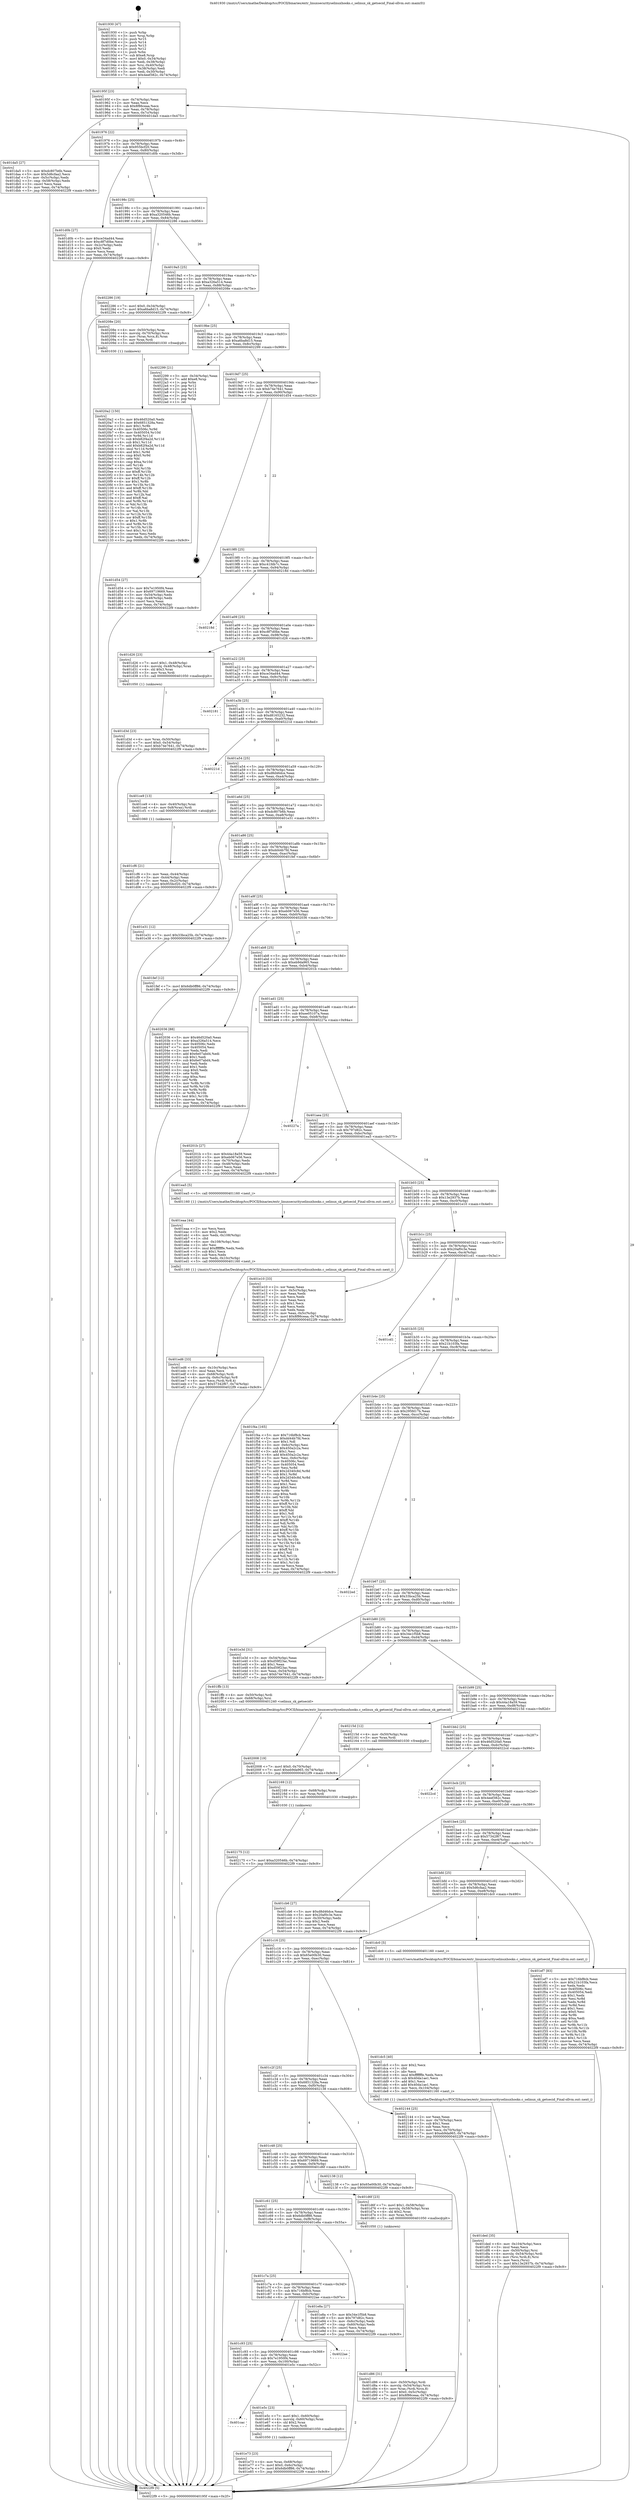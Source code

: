 digraph "0x401930" {
  label = "0x401930 (/mnt/c/Users/mathe/Desktop/tcc/POCII/binaries/extr_linuxsecurityselinuxhooks.c_selinux_sk_getsecid_Final-ollvm.out::main(0))"
  labelloc = "t"
  node[shape=record]

  Entry [label="",width=0.3,height=0.3,shape=circle,fillcolor=black,style=filled]
  "0x40195f" [label="{
     0x40195f [23]\l
     | [instrs]\l
     &nbsp;&nbsp;0x40195f \<+3\>: mov -0x74(%rbp),%eax\l
     &nbsp;&nbsp;0x401962 \<+2\>: mov %eax,%ecx\l
     &nbsp;&nbsp;0x401964 \<+6\>: sub $0x8f86ceaa,%ecx\l
     &nbsp;&nbsp;0x40196a \<+3\>: mov %eax,-0x78(%rbp)\l
     &nbsp;&nbsp;0x40196d \<+3\>: mov %ecx,-0x7c(%rbp)\l
     &nbsp;&nbsp;0x401970 \<+6\>: je 0000000000401da5 \<main+0x475\>\l
  }"]
  "0x401da5" [label="{
     0x401da5 [27]\l
     | [instrs]\l
     &nbsp;&nbsp;0x401da5 \<+5\>: mov $0xdc807b6b,%eax\l
     &nbsp;&nbsp;0x401daa \<+5\>: mov $0x5d6cfaa2,%ecx\l
     &nbsp;&nbsp;0x401daf \<+3\>: mov -0x5c(%rbp),%edx\l
     &nbsp;&nbsp;0x401db2 \<+3\>: cmp -0x58(%rbp),%edx\l
     &nbsp;&nbsp;0x401db5 \<+3\>: cmovl %ecx,%eax\l
     &nbsp;&nbsp;0x401db8 \<+3\>: mov %eax,-0x74(%rbp)\l
     &nbsp;&nbsp;0x401dbb \<+5\>: jmp 00000000004022f9 \<main+0x9c9\>\l
  }"]
  "0x401976" [label="{
     0x401976 [22]\l
     | [instrs]\l
     &nbsp;&nbsp;0x401976 \<+5\>: jmp 000000000040197b \<main+0x4b\>\l
     &nbsp;&nbsp;0x40197b \<+3\>: mov -0x78(%rbp),%eax\l
     &nbsp;&nbsp;0x40197e \<+5\>: sub $0x955bcf20,%eax\l
     &nbsp;&nbsp;0x401983 \<+3\>: mov %eax,-0x80(%rbp)\l
     &nbsp;&nbsp;0x401986 \<+6\>: je 0000000000401d0b \<main+0x3db\>\l
  }"]
  Exit [label="",width=0.3,height=0.3,shape=circle,fillcolor=black,style=filled,peripheries=2]
  "0x401d0b" [label="{
     0x401d0b [27]\l
     | [instrs]\l
     &nbsp;&nbsp;0x401d0b \<+5\>: mov $0xce34ad44,%eax\l
     &nbsp;&nbsp;0x401d10 \<+5\>: mov $0xc8f7d0be,%ecx\l
     &nbsp;&nbsp;0x401d15 \<+3\>: mov -0x2c(%rbp),%edx\l
     &nbsp;&nbsp;0x401d18 \<+3\>: cmp $0x0,%edx\l
     &nbsp;&nbsp;0x401d1b \<+3\>: cmove %ecx,%eax\l
     &nbsp;&nbsp;0x401d1e \<+3\>: mov %eax,-0x74(%rbp)\l
     &nbsp;&nbsp;0x401d21 \<+5\>: jmp 00000000004022f9 \<main+0x9c9\>\l
  }"]
  "0x40198c" [label="{
     0x40198c [25]\l
     | [instrs]\l
     &nbsp;&nbsp;0x40198c \<+5\>: jmp 0000000000401991 \<main+0x61\>\l
     &nbsp;&nbsp;0x401991 \<+3\>: mov -0x78(%rbp),%eax\l
     &nbsp;&nbsp;0x401994 \<+5\>: sub $0xa320546b,%eax\l
     &nbsp;&nbsp;0x401999 \<+6\>: mov %eax,-0x84(%rbp)\l
     &nbsp;&nbsp;0x40199f \<+6\>: je 0000000000402286 \<main+0x956\>\l
  }"]
  "0x402175" [label="{
     0x402175 [12]\l
     | [instrs]\l
     &nbsp;&nbsp;0x402175 \<+7\>: movl $0xa320546b,-0x74(%rbp)\l
     &nbsp;&nbsp;0x40217c \<+5\>: jmp 00000000004022f9 \<main+0x9c9\>\l
  }"]
  "0x402286" [label="{
     0x402286 [19]\l
     | [instrs]\l
     &nbsp;&nbsp;0x402286 \<+7\>: movl $0x0,-0x34(%rbp)\l
     &nbsp;&nbsp;0x40228d \<+7\>: movl $0xa6ba8d15,-0x74(%rbp)\l
     &nbsp;&nbsp;0x402294 \<+5\>: jmp 00000000004022f9 \<main+0x9c9\>\l
  }"]
  "0x4019a5" [label="{
     0x4019a5 [25]\l
     | [instrs]\l
     &nbsp;&nbsp;0x4019a5 \<+5\>: jmp 00000000004019aa \<main+0x7a\>\l
     &nbsp;&nbsp;0x4019aa \<+3\>: mov -0x78(%rbp),%eax\l
     &nbsp;&nbsp;0x4019ad \<+5\>: sub $0xa326a514,%eax\l
     &nbsp;&nbsp;0x4019b2 \<+6\>: mov %eax,-0x88(%rbp)\l
     &nbsp;&nbsp;0x4019b8 \<+6\>: je 000000000040208e \<main+0x75e\>\l
  }"]
  "0x402169" [label="{
     0x402169 [12]\l
     | [instrs]\l
     &nbsp;&nbsp;0x402169 \<+4\>: mov -0x68(%rbp),%rax\l
     &nbsp;&nbsp;0x40216d \<+3\>: mov %rax,%rdi\l
     &nbsp;&nbsp;0x402170 \<+5\>: call 0000000000401030 \<free@plt\>\l
     | [calls]\l
     &nbsp;&nbsp;0x401030 \{1\} (unknown)\l
  }"]
  "0x40208e" [label="{
     0x40208e [20]\l
     | [instrs]\l
     &nbsp;&nbsp;0x40208e \<+4\>: mov -0x50(%rbp),%rax\l
     &nbsp;&nbsp;0x402092 \<+4\>: movslq -0x70(%rbp),%rcx\l
     &nbsp;&nbsp;0x402096 \<+4\>: mov (%rax,%rcx,8),%rax\l
     &nbsp;&nbsp;0x40209a \<+3\>: mov %rax,%rdi\l
     &nbsp;&nbsp;0x40209d \<+5\>: call 0000000000401030 \<free@plt\>\l
     | [calls]\l
     &nbsp;&nbsp;0x401030 \{1\} (unknown)\l
  }"]
  "0x4019be" [label="{
     0x4019be [25]\l
     | [instrs]\l
     &nbsp;&nbsp;0x4019be \<+5\>: jmp 00000000004019c3 \<main+0x93\>\l
     &nbsp;&nbsp;0x4019c3 \<+3\>: mov -0x78(%rbp),%eax\l
     &nbsp;&nbsp;0x4019c6 \<+5\>: sub $0xa6ba8d15,%eax\l
     &nbsp;&nbsp;0x4019cb \<+6\>: mov %eax,-0x8c(%rbp)\l
     &nbsp;&nbsp;0x4019d1 \<+6\>: je 0000000000402299 \<main+0x969\>\l
  }"]
  "0x4020a2" [label="{
     0x4020a2 [150]\l
     | [instrs]\l
     &nbsp;&nbsp;0x4020a2 \<+5\>: mov $0x46d520a0,%edx\l
     &nbsp;&nbsp;0x4020a7 \<+5\>: mov $0x6851328a,%esi\l
     &nbsp;&nbsp;0x4020ac \<+3\>: mov $0x1,%r8b\l
     &nbsp;&nbsp;0x4020af \<+8\>: mov 0x40506c,%r9d\l
     &nbsp;&nbsp;0x4020b7 \<+8\>: mov 0x405054,%r10d\l
     &nbsp;&nbsp;0x4020bf \<+3\>: mov %r9d,%r11d\l
     &nbsp;&nbsp;0x4020c2 \<+7\>: sub $0xb82f4a2d,%r11d\l
     &nbsp;&nbsp;0x4020c9 \<+4\>: sub $0x1,%r11d\l
     &nbsp;&nbsp;0x4020cd \<+7\>: add $0xb82f4a2d,%r11d\l
     &nbsp;&nbsp;0x4020d4 \<+4\>: imul %r11d,%r9d\l
     &nbsp;&nbsp;0x4020d8 \<+4\>: and $0x1,%r9d\l
     &nbsp;&nbsp;0x4020dc \<+4\>: cmp $0x0,%r9d\l
     &nbsp;&nbsp;0x4020e0 \<+3\>: sete %bl\l
     &nbsp;&nbsp;0x4020e3 \<+4\>: cmp $0xa,%r10d\l
     &nbsp;&nbsp;0x4020e7 \<+4\>: setl %r14b\l
     &nbsp;&nbsp;0x4020eb \<+3\>: mov %bl,%r15b\l
     &nbsp;&nbsp;0x4020ee \<+4\>: xor $0xff,%r15b\l
     &nbsp;&nbsp;0x4020f2 \<+3\>: mov %r14b,%r12b\l
     &nbsp;&nbsp;0x4020f5 \<+4\>: xor $0xff,%r12b\l
     &nbsp;&nbsp;0x4020f9 \<+4\>: xor $0x1,%r8b\l
     &nbsp;&nbsp;0x4020fd \<+3\>: mov %r15b,%r13b\l
     &nbsp;&nbsp;0x402100 \<+4\>: and $0xff,%r13b\l
     &nbsp;&nbsp;0x402104 \<+3\>: and %r8b,%bl\l
     &nbsp;&nbsp;0x402107 \<+3\>: mov %r12b,%al\l
     &nbsp;&nbsp;0x40210a \<+2\>: and $0xff,%al\l
     &nbsp;&nbsp;0x40210c \<+3\>: and %r8b,%r14b\l
     &nbsp;&nbsp;0x40210f \<+3\>: or %bl,%r13b\l
     &nbsp;&nbsp;0x402112 \<+3\>: or %r14b,%al\l
     &nbsp;&nbsp;0x402115 \<+3\>: xor %al,%r13b\l
     &nbsp;&nbsp;0x402118 \<+3\>: or %r12b,%r15b\l
     &nbsp;&nbsp;0x40211b \<+4\>: xor $0xff,%r15b\l
     &nbsp;&nbsp;0x40211f \<+4\>: or $0x1,%r8b\l
     &nbsp;&nbsp;0x402123 \<+3\>: and %r8b,%r15b\l
     &nbsp;&nbsp;0x402126 \<+3\>: or %r15b,%r13b\l
     &nbsp;&nbsp;0x402129 \<+4\>: test $0x1,%r13b\l
     &nbsp;&nbsp;0x40212d \<+3\>: cmovne %esi,%edx\l
     &nbsp;&nbsp;0x402130 \<+3\>: mov %edx,-0x74(%rbp)\l
     &nbsp;&nbsp;0x402133 \<+5\>: jmp 00000000004022f9 \<main+0x9c9\>\l
  }"]
  "0x402299" [label="{
     0x402299 [21]\l
     | [instrs]\l
     &nbsp;&nbsp;0x402299 \<+3\>: mov -0x34(%rbp),%eax\l
     &nbsp;&nbsp;0x40229c \<+7\>: add $0xe8,%rsp\l
     &nbsp;&nbsp;0x4022a3 \<+1\>: pop %rbx\l
     &nbsp;&nbsp;0x4022a4 \<+2\>: pop %r12\l
     &nbsp;&nbsp;0x4022a6 \<+2\>: pop %r13\l
     &nbsp;&nbsp;0x4022a8 \<+2\>: pop %r14\l
     &nbsp;&nbsp;0x4022aa \<+2\>: pop %r15\l
     &nbsp;&nbsp;0x4022ac \<+1\>: pop %rbp\l
     &nbsp;&nbsp;0x4022ad \<+1\>: ret\l
  }"]
  "0x4019d7" [label="{
     0x4019d7 [25]\l
     | [instrs]\l
     &nbsp;&nbsp;0x4019d7 \<+5\>: jmp 00000000004019dc \<main+0xac\>\l
     &nbsp;&nbsp;0x4019dc \<+3\>: mov -0x78(%rbp),%eax\l
     &nbsp;&nbsp;0x4019df \<+5\>: sub $0xb74e7641,%eax\l
     &nbsp;&nbsp;0x4019e4 \<+6\>: mov %eax,-0x90(%rbp)\l
     &nbsp;&nbsp;0x4019ea \<+6\>: je 0000000000401d54 \<main+0x424\>\l
  }"]
  "0x402008" [label="{
     0x402008 [19]\l
     | [instrs]\l
     &nbsp;&nbsp;0x402008 \<+7\>: movl $0x0,-0x70(%rbp)\l
     &nbsp;&nbsp;0x40200f \<+7\>: movl $0xeb9da965,-0x74(%rbp)\l
     &nbsp;&nbsp;0x402016 \<+5\>: jmp 00000000004022f9 \<main+0x9c9\>\l
  }"]
  "0x401d54" [label="{
     0x401d54 [27]\l
     | [instrs]\l
     &nbsp;&nbsp;0x401d54 \<+5\>: mov $0x7e1950f4,%eax\l
     &nbsp;&nbsp;0x401d59 \<+5\>: mov $0x69719669,%ecx\l
     &nbsp;&nbsp;0x401d5e \<+3\>: mov -0x54(%rbp),%edx\l
     &nbsp;&nbsp;0x401d61 \<+3\>: cmp -0x48(%rbp),%edx\l
     &nbsp;&nbsp;0x401d64 \<+3\>: cmovl %ecx,%eax\l
     &nbsp;&nbsp;0x401d67 \<+3\>: mov %eax,-0x74(%rbp)\l
     &nbsp;&nbsp;0x401d6a \<+5\>: jmp 00000000004022f9 \<main+0x9c9\>\l
  }"]
  "0x4019f0" [label="{
     0x4019f0 [25]\l
     | [instrs]\l
     &nbsp;&nbsp;0x4019f0 \<+5\>: jmp 00000000004019f5 \<main+0xc5\>\l
     &nbsp;&nbsp;0x4019f5 \<+3\>: mov -0x78(%rbp),%eax\l
     &nbsp;&nbsp;0x4019f8 \<+5\>: sub $0xc41fdb7c,%eax\l
     &nbsp;&nbsp;0x4019fd \<+6\>: mov %eax,-0x94(%rbp)\l
     &nbsp;&nbsp;0x401a03 \<+6\>: je 000000000040218d \<main+0x85d\>\l
  }"]
  "0x401ed6" [label="{
     0x401ed6 [33]\l
     | [instrs]\l
     &nbsp;&nbsp;0x401ed6 \<+6\>: mov -0x10c(%rbp),%ecx\l
     &nbsp;&nbsp;0x401edc \<+3\>: imul %eax,%ecx\l
     &nbsp;&nbsp;0x401edf \<+4\>: mov -0x68(%rbp),%rdi\l
     &nbsp;&nbsp;0x401ee3 \<+4\>: movslq -0x6c(%rbp),%r8\l
     &nbsp;&nbsp;0x401ee7 \<+4\>: mov %ecx,(%rdi,%r8,4)\l
     &nbsp;&nbsp;0x401eeb \<+7\>: movl $0x57342f67,-0x74(%rbp)\l
     &nbsp;&nbsp;0x401ef2 \<+5\>: jmp 00000000004022f9 \<main+0x9c9\>\l
  }"]
  "0x40218d" [label="{
     0x40218d\l
  }", style=dashed]
  "0x401a09" [label="{
     0x401a09 [25]\l
     | [instrs]\l
     &nbsp;&nbsp;0x401a09 \<+5\>: jmp 0000000000401a0e \<main+0xde\>\l
     &nbsp;&nbsp;0x401a0e \<+3\>: mov -0x78(%rbp),%eax\l
     &nbsp;&nbsp;0x401a11 \<+5\>: sub $0xc8f7d0be,%eax\l
     &nbsp;&nbsp;0x401a16 \<+6\>: mov %eax,-0x98(%rbp)\l
     &nbsp;&nbsp;0x401a1c \<+6\>: je 0000000000401d26 \<main+0x3f6\>\l
  }"]
  "0x401eaa" [label="{
     0x401eaa [44]\l
     | [instrs]\l
     &nbsp;&nbsp;0x401eaa \<+2\>: xor %ecx,%ecx\l
     &nbsp;&nbsp;0x401eac \<+5\>: mov $0x2,%edx\l
     &nbsp;&nbsp;0x401eb1 \<+6\>: mov %edx,-0x108(%rbp)\l
     &nbsp;&nbsp;0x401eb7 \<+1\>: cltd\l
     &nbsp;&nbsp;0x401eb8 \<+6\>: mov -0x108(%rbp),%esi\l
     &nbsp;&nbsp;0x401ebe \<+2\>: idiv %esi\l
     &nbsp;&nbsp;0x401ec0 \<+6\>: imul $0xfffffffe,%edx,%edx\l
     &nbsp;&nbsp;0x401ec6 \<+3\>: sub $0x1,%ecx\l
     &nbsp;&nbsp;0x401ec9 \<+2\>: sub %ecx,%edx\l
     &nbsp;&nbsp;0x401ecb \<+6\>: mov %edx,-0x10c(%rbp)\l
     &nbsp;&nbsp;0x401ed1 \<+5\>: call 0000000000401160 \<next_i\>\l
     | [calls]\l
     &nbsp;&nbsp;0x401160 \{1\} (/mnt/c/Users/mathe/Desktop/tcc/POCII/binaries/extr_linuxsecurityselinuxhooks.c_selinux_sk_getsecid_Final-ollvm.out::next_i)\l
  }"]
  "0x401d26" [label="{
     0x401d26 [23]\l
     | [instrs]\l
     &nbsp;&nbsp;0x401d26 \<+7\>: movl $0x1,-0x48(%rbp)\l
     &nbsp;&nbsp;0x401d2d \<+4\>: movslq -0x48(%rbp),%rax\l
     &nbsp;&nbsp;0x401d31 \<+4\>: shl $0x3,%rax\l
     &nbsp;&nbsp;0x401d35 \<+3\>: mov %rax,%rdi\l
     &nbsp;&nbsp;0x401d38 \<+5\>: call 0000000000401050 \<malloc@plt\>\l
     | [calls]\l
     &nbsp;&nbsp;0x401050 \{1\} (unknown)\l
  }"]
  "0x401a22" [label="{
     0x401a22 [25]\l
     | [instrs]\l
     &nbsp;&nbsp;0x401a22 \<+5\>: jmp 0000000000401a27 \<main+0xf7\>\l
     &nbsp;&nbsp;0x401a27 \<+3\>: mov -0x78(%rbp),%eax\l
     &nbsp;&nbsp;0x401a2a \<+5\>: sub $0xce34ad44,%eax\l
     &nbsp;&nbsp;0x401a2f \<+6\>: mov %eax,-0x9c(%rbp)\l
     &nbsp;&nbsp;0x401a35 \<+6\>: je 0000000000402181 \<main+0x851\>\l
  }"]
  "0x401e73" [label="{
     0x401e73 [23]\l
     | [instrs]\l
     &nbsp;&nbsp;0x401e73 \<+4\>: mov %rax,-0x68(%rbp)\l
     &nbsp;&nbsp;0x401e77 \<+7\>: movl $0x0,-0x6c(%rbp)\l
     &nbsp;&nbsp;0x401e7e \<+7\>: movl $0x6db0ff86,-0x74(%rbp)\l
     &nbsp;&nbsp;0x401e85 \<+5\>: jmp 00000000004022f9 \<main+0x9c9\>\l
  }"]
  "0x402181" [label="{
     0x402181\l
  }", style=dashed]
  "0x401a3b" [label="{
     0x401a3b [25]\l
     | [instrs]\l
     &nbsp;&nbsp;0x401a3b \<+5\>: jmp 0000000000401a40 \<main+0x110\>\l
     &nbsp;&nbsp;0x401a40 \<+3\>: mov -0x78(%rbp),%eax\l
     &nbsp;&nbsp;0x401a43 \<+5\>: sub $0xd8165232,%eax\l
     &nbsp;&nbsp;0x401a48 \<+6\>: mov %eax,-0xa0(%rbp)\l
     &nbsp;&nbsp;0x401a4e \<+6\>: je 000000000040221d \<main+0x8ed\>\l
  }"]
  "0x401cac" [label="{
     0x401cac\l
  }", style=dashed]
  "0x40221d" [label="{
     0x40221d\l
  }", style=dashed]
  "0x401a54" [label="{
     0x401a54 [25]\l
     | [instrs]\l
     &nbsp;&nbsp;0x401a54 \<+5\>: jmp 0000000000401a59 \<main+0x129\>\l
     &nbsp;&nbsp;0x401a59 \<+3\>: mov -0x78(%rbp),%eax\l
     &nbsp;&nbsp;0x401a5c \<+5\>: sub $0xd8d46dce,%eax\l
     &nbsp;&nbsp;0x401a61 \<+6\>: mov %eax,-0xa4(%rbp)\l
     &nbsp;&nbsp;0x401a67 \<+6\>: je 0000000000401ce9 \<main+0x3b9\>\l
  }"]
  "0x401e5c" [label="{
     0x401e5c [23]\l
     | [instrs]\l
     &nbsp;&nbsp;0x401e5c \<+7\>: movl $0x1,-0x60(%rbp)\l
     &nbsp;&nbsp;0x401e63 \<+4\>: movslq -0x60(%rbp),%rax\l
     &nbsp;&nbsp;0x401e67 \<+4\>: shl $0x2,%rax\l
     &nbsp;&nbsp;0x401e6b \<+3\>: mov %rax,%rdi\l
     &nbsp;&nbsp;0x401e6e \<+5\>: call 0000000000401050 \<malloc@plt\>\l
     | [calls]\l
     &nbsp;&nbsp;0x401050 \{1\} (unknown)\l
  }"]
  "0x401ce9" [label="{
     0x401ce9 [13]\l
     | [instrs]\l
     &nbsp;&nbsp;0x401ce9 \<+4\>: mov -0x40(%rbp),%rax\l
     &nbsp;&nbsp;0x401ced \<+4\>: mov 0x8(%rax),%rdi\l
     &nbsp;&nbsp;0x401cf1 \<+5\>: call 0000000000401060 \<atoi@plt\>\l
     | [calls]\l
     &nbsp;&nbsp;0x401060 \{1\} (unknown)\l
  }"]
  "0x401a6d" [label="{
     0x401a6d [25]\l
     | [instrs]\l
     &nbsp;&nbsp;0x401a6d \<+5\>: jmp 0000000000401a72 \<main+0x142\>\l
     &nbsp;&nbsp;0x401a72 \<+3\>: mov -0x78(%rbp),%eax\l
     &nbsp;&nbsp;0x401a75 \<+5\>: sub $0xdc807b6b,%eax\l
     &nbsp;&nbsp;0x401a7a \<+6\>: mov %eax,-0xa8(%rbp)\l
     &nbsp;&nbsp;0x401a80 \<+6\>: je 0000000000401e31 \<main+0x501\>\l
  }"]
  "0x401c93" [label="{
     0x401c93 [25]\l
     | [instrs]\l
     &nbsp;&nbsp;0x401c93 \<+5\>: jmp 0000000000401c98 \<main+0x368\>\l
     &nbsp;&nbsp;0x401c98 \<+3\>: mov -0x78(%rbp),%eax\l
     &nbsp;&nbsp;0x401c9b \<+5\>: sub $0x7e1950f4,%eax\l
     &nbsp;&nbsp;0x401ca0 \<+6\>: mov %eax,-0x100(%rbp)\l
     &nbsp;&nbsp;0x401ca6 \<+6\>: je 0000000000401e5c \<main+0x52c\>\l
  }"]
  "0x401e31" [label="{
     0x401e31 [12]\l
     | [instrs]\l
     &nbsp;&nbsp;0x401e31 \<+7\>: movl $0x33bca25b,-0x74(%rbp)\l
     &nbsp;&nbsp;0x401e38 \<+5\>: jmp 00000000004022f9 \<main+0x9c9\>\l
  }"]
  "0x401a86" [label="{
     0x401a86 [25]\l
     | [instrs]\l
     &nbsp;&nbsp;0x401a86 \<+5\>: jmp 0000000000401a8b \<main+0x15b\>\l
     &nbsp;&nbsp;0x401a8b \<+3\>: mov -0x78(%rbp),%eax\l
     &nbsp;&nbsp;0x401a8e \<+5\>: sub $0xdd44b7fd,%eax\l
     &nbsp;&nbsp;0x401a93 \<+6\>: mov %eax,-0xac(%rbp)\l
     &nbsp;&nbsp;0x401a99 \<+6\>: je 0000000000401fef \<main+0x6bf\>\l
  }"]
  "0x4022ae" [label="{
     0x4022ae\l
  }", style=dashed]
  "0x401fef" [label="{
     0x401fef [12]\l
     | [instrs]\l
     &nbsp;&nbsp;0x401fef \<+7\>: movl $0x6db0ff86,-0x74(%rbp)\l
     &nbsp;&nbsp;0x401ff6 \<+5\>: jmp 00000000004022f9 \<main+0x9c9\>\l
  }"]
  "0x401a9f" [label="{
     0x401a9f [25]\l
     | [instrs]\l
     &nbsp;&nbsp;0x401a9f \<+5\>: jmp 0000000000401aa4 \<main+0x174\>\l
     &nbsp;&nbsp;0x401aa4 \<+3\>: mov -0x78(%rbp),%eax\l
     &nbsp;&nbsp;0x401aa7 \<+5\>: sub $0xeb067e56,%eax\l
     &nbsp;&nbsp;0x401aac \<+6\>: mov %eax,-0xb0(%rbp)\l
     &nbsp;&nbsp;0x401ab2 \<+6\>: je 0000000000402036 \<main+0x706\>\l
  }"]
  "0x401c7a" [label="{
     0x401c7a [25]\l
     | [instrs]\l
     &nbsp;&nbsp;0x401c7a \<+5\>: jmp 0000000000401c7f \<main+0x34f\>\l
     &nbsp;&nbsp;0x401c7f \<+3\>: mov -0x78(%rbp),%eax\l
     &nbsp;&nbsp;0x401c82 \<+5\>: sub $0x716bf8cb,%eax\l
     &nbsp;&nbsp;0x401c87 \<+6\>: mov %eax,-0xfc(%rbp)\l
     &nbsp;&nbsp;0x401c8d \<+6\>: je 00000000004022ae \<main+0x97e\>\l
  }"]
  "0x402036" [label="{
     0x402036 [88]\l
     | [instrs]\l
     &nbsp;&nbsp;0x402036 \<+5\>: mov $0x46d520a0,%eax\l
     &nbsp;&nbsp;0x40203b \<+5\>: mov $0xa326a514,%ecx\l
     &nbsp;&nbsp;0x402040 \<+7\>: mov 0x40506c,%edx\l
     &nbsp;&nbsp;0x402047 \<+7\>: mov 0x405054,%esi\l
     &nbsp;&nbsp;0x40204e \<+2\>: mov %edx,%edi\l
     &nbsp;&nbsp;0x402050 \<+6\>: add $0x6e07abd4,%edi\l
     &nbsp;&nbsp;0x402056 \<+3\>: sub $0x1,%edi\l
     &nbsp;&nbsp;0x402059 \<+6\>: sub $0x6e07abd4,%edi\l
     &nbsp;&nbsp;0x40205f \<+3\>: imul %edi,%edx\l
     &nbsp;&nbsp;0x402062 \<+3\>: and $0x1,%edx\l
     &nbsp;&nbsp;0x402065 \<+3\>: cmp $0x0,%edx\l
     &nbsp;&nbsp;0x402068 \<+4\>: sete %r8b\l
     &nbsp;&nbsp;0x40206c \<+3\>: cmp $0xa,%esi\l
     &nbsp;&nbsp;0x40206f \<+4\>: setl %r9b\l
     &nbsp;&nbsp;0x402073 \<+3\>: mov %r8b,%r10b\l
     &nbsp;&nbsp;0x402076 \<+3\>: and %r9b,%r10b\l
     &nbsp;&nbsp;0x402079 \<+3\>: xor %r9b,%r8b\l
     &nbsp;&nbsp;0x40207c \<+3\>: or %r8b,%r10b\l
     &nbsp;&nbsp;0x40207f \<+4\>: test $0x1,%r10b\l
     &nbsp;&nbsp;0x402083 \<+3\>: cmovne %ecx,%eax\l
     &nbsp;&nbsp;0x402086 \<+3\>: mov %eax,-0x74(%rbp)\l
     &nbsp;&nbsp;0x402089 \<+5\>: jmp 00000000004022f9 \<main+0x9c9\>\l
  }"]
  "0x401ab8" [label="{
     0x401ab8 [25]\l
     | [instrs]\l
     &nbsp;&nbsp;0x401ab8 \<+5\>: jmp 0000000000401abd \<main+0x18d\>\l
     &nbsp;&nbsp;0x401abd \<+3\>: mov -0x78(%rbp),%eax\l
     &nbsp;&nbsp;0x401ac0 \<+5\>: sub $0xeb9da965,%eax\l
     &nbsp;&nbsp;0x401ac5 \<+6\>: mov %eax,-0xb4(%rbp)\l
     &nbsp;&nbsp;0x401acb \<+6\>: je 000000000040201b \<main+0x6eb\>\l
  }"]
  "0x401e8a" [label="{
     0x401e8a [27]\l
     | [instrs]\l
     &nbsp;&nbsp;0x401e8a \<+5\>: mov $0x34e1f5b8,%eax\l
     &nbsp;&nbsp;0x401e8f \<+5\>: mov $0x797d82c,%ecx\l
     &nbsp;&nbsp;0x401e94 \<+3\>: mov -0x6c(%rbp),%edx\l
     &nbsp;&nbsp;0x401e97 \<+3\>: cmp -0x60(%rbp),%edx\l
     &nbsp;&nbsp;0x401e9a \<+3\>: cmovl %ecx,%eax\l
     &nbsp;&nbsp;0x401e9d \<+3\>: mov %eax,-0x74(%rbp)\l
     &nbsp;&nbsp;0x401ea0 \<+5\>: jmp 00000000004022f9 \<main+0x9c9\>\l
  }"]
  "0x40201b" [label="{
     0x40201b [27]\l
     | [instrs]\l
     &nbsp;&nbsp;0x40201b \<+5\>: mov $0x44a18a59,%eax\l
     &nbsp;&nbsp;0x402020 \<+5\>: mov $0xeb067e56,%ecx\l
     &nbsp;&nbsp;0x402025 \<+3\>: mov -0x70(%rbp),%edx\l
     &nbsp;&nbsp;0x402028 \<+3\>: cmp -0x48(%rbp),%edx\l
     &nbsp;&nbsp;0x40202b \<+3\>: cmovl %ecx,%eax\l
     &nbsp;&nbsp;0x40202e \<+3\>: mov %eax,-0x74(%rbp)\l
     &nbsp;&nbsp;0x402031 \<+5\>: jmp 00000000004022f9 \<main+0x9c9\>\l
  }"]
  "0x401ad1" [label="{
     0x401ad1 [25]\l
     | [instrs]\l
     &nbsp;&nbsp;0x401ad1 \<+5\>: jmp 0000000000401ad6 \<main+0x1a6\>\l
     &nbsp;&nbsp;0x401ad6 \<+3\>: mov -0x78(%rbp),%eax\l
     &nbsp;&nbsp;0x401ad9 \<+5\>: sub $0xee05107a,%eax\l
     &nbsp;&nbsp;0x401ade \<+6\>: mov %eax,-0xb8(%rbp)\l
     &nbsp;&nbsp;0x401ae4 \<+6\>: je 000000000040227a \<main+0x94a\>\l
  }"]
  "0x401ded" [label="{
     0x401ded [35]\l
     | [instrs]\l
     &nbsp;&nbsp;0x401ded \<+6\>: mov -0x104(%rbp),%ecx\l
     &nbsp;&nbsp;0x401df3 \<+3\>: imul %eax,%ecx\l
     &nbsp;&nbsp;0x401df6 \<+4\>: mov -0x50(%rbp),%rsi\l
     &nbsp;&nbsp;0x401dfa \<+4\>: movslq -0x54(%rbp),%rdi\l
     &nbsp;&nbsp;0x401dfe \<+4\>: mov (%rsi,%rdi,8),%rsi\l
     &nbsp;&nbsp;0x401e02 \<+2\>: mov %ecx,(%rsi)\l
     &nbsp;&nbsp;0x401e04 \<+7\>: movl $0x13e2937b,-0x74(%rbp)\l
     &nbsp;&nbsp;0x401e0b \<+5\>: jmp 00000000004022f9 \<main+0x9c9\>\l
  }"]
  "0x40227a" [label="{
     0x40227a\l
  }", style=dashed]
  "0x401aea" [label="{
     0x401aea [25]\l
     | [instrs]\l
     &nbsp;&nbsp;0x401aea \<+5\>: jmp 0000000000401aef \<main+0x1bf\>\l
     &nbsp;&nbsp;0x401aef \<+3\>: mov -0x78(%rbp),%eax\l
     &nbsp;&nbsp;0x401af2 \<+5\>: sub $0x797d82c,%eax\l
     &nbsp;&nbsp;0x401af7 \<+6\>: mov %eax,-0xbc(%rbp)\l
     &nbsp;&nbsp;0x401afd \<+6\>: je 0000000000401ea5 \<main+0x575\>\l
  }"]
  "0x401dc5" [label="{
     0x401dc5 [40]\l
     | [instrs]\l
     &nbsp;&nbsp;0x401dc5 \<+5\>: mov $0x2,%ecx\l
     &nbsp;&nbsp;0x401dca \<+1\>: cltd\l
     &nbsp;&nbsp;0x401dcb \<+2\>: idiv %ecx\l
     &nbsp;&nbsp;0x401dcd \<+6\>: imul $0xfffffffe,%edx,%ecx\l
     &nbsp;&nbsp;0x401dd3 \<+6\>: sub $0x40da1ae1,%ecx\l
     &nbsp;&nbsp;0x401dd9 \<+3\>: add $0x1,%ecx\l
     &nbsp;&nbsp;0x401ddc \<+6\>: add $0x40da1ae1,%ecx\l
     &nbsp;&nbsp;0x401de2 \<+6\>: mov %ecx,-0x104(%rbp)\l
     &nbsp;&nbsp;0x401de8 \<+5\>: call 0000000000401160 \<next_i\>\l
     | [calls]\l
     &nbsp;&nbsp;0x401160 \{1\} (/mnt/c/Users/mathe/Desktop/tcc/POCII/binaries/extr_linuxsecurityselinuxhooks.c_selinux_sk_getsecid_Final-ollvm.out::next_i)\l
  }"]
  "0x401ea5" [label="{
     0x401ea5 [5]\l
     | [instrs]\l
     &nbsp;&nbsp;0x401ea5 \<+5\>: call 0000000000401160 \<next_i\>\l
     | [calls]\l
     &nbsp;&nbsp;0x401160 \{1\} (/mnt/c/Users/mathe/Desktop/tcc/POCII/binaries/extr_linuxsecurityselinuxhooks.c_selinux_sk_getsecid_Final-ollvm.out::next_i)\l
  }"]
  "0x401b03" [label="{
     0x401b03 [25]\l
     | [instrs]\l
     &nbsp;&nbsp;0x401b03 \<+5\>: jmp 0000000000401b08 \<main+0x1d8\>\l
     &nbsp;&nbsp;0x401b08 \<+3\>: mov -0x78(%rbp),%eax\l
     &nbsp;&nbsp;0x401b0b \<+5\>: sub $0x13e2937b,%eax\l
     &nbsp;&nbsp;0x401b10 \<+6\>: mov %eax,-0xc0(%rbp)\l
     &nbsp;&nbsp;0x401b16 \<+6\>: je 0000000000401e10 \<main+0x4e0\>\l
  }"]
  "0x401d86" [label="{
     0x401d86 [31]\l
     | [instrs]\l
     &nbsp;&nbsp;0x401d86 \<+4\>: mov -0x50(%rbp),%rdi\l
     &nbsp;&nbsp;0x401d8a \<+4\>: movslq -0x54(%rbp),%rcx\l
     &nbsp;&nbsp;0x401d8e \<+4\>: mov %rax,(%rdi,%rcx,8)\l
     &nbsp;&nbsp;0x401d92 \<+7\>: movl $0x0,-0x5c(%rbp)\l
     &nbsp;&nbsp;0x401d99 \<+7\>: movl $0x8f86ceaa,-0x74(%rbp)\l
     &nbsp;&nbsp;0x401da0 \<+5\>: jmp 00000000004022f9 \<main+0x9c9\>\l
  }"]
  "0x401e10" [label="{
     0x401e10 [33]\l
     | [instrs]\l
     &nbsp;&nbsp;0x401e10 \<+2\>: xor %eax,%eax\l
     &nbsp;&nbsp;0x401e12 \<+3\>: mov -0x5c(%rbp),%ecx\l
     &nbsp;&nbsp;0x401e15 \<+2\>: mov %eax,%edx\l
     &nbsp;&nbsp;0x401e17 \<+2\>: sub %ecx,%edx\l
     &nbsp;&nbsp;0x401e19 \<+2\>: mov %eax,%ecx\l
     &nbsp;&nbsp;0x401e1b \<+3\>: sub $0x1,%ecx\l
     &nbsp;&nbsp;0x401e1e \<+2\>: add %ecx,%edx\l
     &nbsp;&nbsp;0x401e20 \<+2\>: sub %edx,%eax\l
     &nbsp;&nbsp;0x401e22 \<+3\>: mov %eax,-0x5c(%rbp)\l
     &nbsp;&nbsp;0x401e25 \<+7\>: movl $0x8f86ceaa,-0x74(%rbp)\l
     &nbsp;&nbsp;0x401e2c \<+5\>: jmp 00000000004022f9 \<main+0x9c9\>\l
  }"]
  "0x401b1c" [label="{
     0x401b1c [25]\l
     | [instrs]\l
     &nbsp;&nbsp;0x401b1c \<+5\>: jmp 0000000000401b21 \<main+0x1f1\>\l
     &nbsp;&nbsp;0x401b21 \<+3\>: mov -0x78(%rbp),%eax\l
     &nbsp;&nbsp;0x401b24 \<+5\>: sub $0x20af0c3e,%eax\l
     &nbsp;&nbsp;0x401b29 \<+6\>: mov %eax,-0xc4(%rbp)\l
     &nbsp;&nbsp;0x401b2f \<+6\>: je 0000000000401cd1 \<main+0x3a1\>\l
  }"]
  "0x401c61" [label="{
     0x401c61 [25]\l
     | [instrs]\l
     &nbsp;&nbsp;0x401c61 \<+5\>: jmp 0000000000401c66 \<main+0x336\>\l
     &nbsp;&nbsp;0x401c66 \<+3\>: mov -0x78(%rbp),%eax\l
     &nbsp;&nbsp;0x401c69 \<+5\>: sub $0x6db0ff86,%eax\l
     &nbsp;&nbsp;0x401c6e \<+6\>: mov %eax,-0xf8(%rbp)\l
     &nbsp;&nbsp;0x401c74 \<+6\>: je 0000000000401e8a \<main+0x55a\>\l
  }"]
  "0x401cd1" [label="{
     0x401cd1\l
  }", style=dashed]
  "0x401b35" [label="{
     0x401b35 [25]\l
     | [instrs]\l
     &nbsp;&nbsp;0x401b35 \<+5\>: jmp 0000000000401b3a \<main+0x20a\>\l
     &nbsp;&nbsp;0x401b3a \<+3\>: mov -0x78(%rbp),%eax\l
     &nbsp;&nbsp;0x401b3d \<+5\>: sub $0x21b103fa,%eax\l
     &nbsp;&nbsp;0x401b42 \<+6\>: mov %eax,-0xc8(%rbp)\l
     &nbsp;&nbsp;0x401b48 \<+6\>: je 0000000000401f4a \<main+0x61a\>\l
  }"]
  "0x401d6f" [label="{
     0x401d6f [23]\l
     | [instrs]\l
     &nbsp;&nbsp;0x401d6f \<+7\>: movl $0x1,-0x58(%rbp)\l
     &nbsp;&nbsp;0x401d76 \<+4\>: movslq -0x58(%rbp),%rax\l
     &nbsp;&nbsp;0x401d7a \<+4\>: shl $0x2,%rax\l
     &nbsp;&nbsp;0x401d7e \<+3\>: mov %rax,%rdi\l
     &nbsp;&nbsp;0x401d81 \<+5\>: call 0000000000401050 \<malloc@plt\>\l
     | [calls]\l
     &nbsp;&nbsp;0x401050 \{1\} (unknown)\l
  }"]
  "0x401f4a" [label="{
     0x401f4a [165]\l
     | [instrs]\l
     &nbsp;&nbsp;0x401f4a \<+5\>: mov $0x716bf8cb,%eax\l
     &nbsp;&nbsp;0x401f4f \<+5\>: mov $0xdd44b7fd,%ecx\l
     &nbsp;&nbsp;0x401f54 \<+2\>: mov $0x1,%dl\l
     &nbsp;&nbsp;0x401f56 \<+3\>: mov -0x6c(%rbp),%esi\l
     &nbsp;&nbsp;0x401f59 \<+6\>: sub $0x450a2c2a,%esi\l
     &nbsp;&nbsp;0x401f5f \<+3\>: add $0x1,%esi\l
     &nbsp;&nbsp;0x401f62 \<+6\>: add $0x450a2c2a,%esi\l
     &nbsp;&nbsp;0x401f68 \<+3\>: mov %esi,-0x6c(%rbp)\l
     &nbsp;&nbsp;0x401f6b \<+7\>: mov 0x40506c,%esi\l
     &nbsp;&nbsp;0x401f72 \<+7\>: mov 0x405054,%edi\l
     &nbsp;&nbsp;0x401f79 \<+3\>: mov %esi,%r8d\l
     &nbsp;&nbsp;0x401f7c \<+7\>: add $0x2d340c8d,%r8d\l
     &nbsp;&nbsp;0x401f83 \<+4\>: sub $0x1,%r8d\l
     &nbsp;&nbsp;0x401f87 \<+7\>: sub $0x2d340c8d,%r8d\l
     &nbsp;&nbsp;0x401f8e \<+4\>: imul %r8d,%esi\l
     &nbsp;&nbsp;0x401f92 \<+3\>: and $0x1,%esi\l
     &nbsp;&nbsp;0x401f95 \<+3\>: cmp $0x0,%esi\l
     &nbsp;&nbsp;0x401f98 \<+4\>: sete %r9b\l
     &nbsp;&nbsp;0x401f9c \<+3\>: cmp $0xa,%edi\l
     &nbsp;&nbsp;0x401f9f \<+4\>: setl %r10b\l
     &nbsp;&nbsp;0x401fa3 \<+3\>: mov %r9b,%r11b\l
     &nbsp;&nbsp;0x401fa6 \<+4\>: xor $0xff,%r11b\l
     &nbsp;&nbsp;0x401faa \<+3\>: mov %r10b,%bl\l
     &nbsp;&nbsp;0x401fad \<+3\>: xor $0xff,%bl\l
     &nbsp;&nbsp;0x401fb0 \<+3\>: xor $0x1,%dl\l
     &nbsp;&nbsp;0x401fb3 \<+3\>: mov %r11b,%r14b\l
     &nbsp;&nbsp;0x401fb6 \<+4\>: and $0xff,%r14b\l
     &nbsp;&nbsp;0x401fba \<+3\>: and %dl,%r9b\l
     &nbsp;&nbsp;0x401fbd \<+3\>: mov %bl,%r15b\l
     &nbsp;&nbsp;0x401fc0 \<+4\>: and $0xff,%r15b\l
     &nbsp;&nbsp;0x401fc4 \<+3\>: and %dl,%r10b\l
     &nbsp;&nbsp;0x401fc7 \<+3\>: or %r9b,%r14b\l
     &nbsp;&nbsp;0x401fca \<+3\>: or %r10b,%r15b\l
     &nbsp;&nbsp;0x401fcd \<+3\>: xor %r15b,%r14b\l
     &nbsp;&nbsp;0x401fd0 \<+3\>: or %bl,%r11b\l
     &nbsp;&nbsp;0x401fd3 \<+4\>: xor $0xff,%r11b\l
     &nbsp;&nbsp;0x401fd7 \<+3\>: or $0x1,%dl\l
     &nbsp;&nbsp;0x401fda \<+3\>: and %dl,%r11b\l
     &nbsp;&nbsp;0x401fdd \<+3\>: or %r11b,%r14b\l
     &nbsp;&nbsp;0x401fe0 \<+4\>: test $0x1,%r14b\l
     &nbsp;&nbsp;0x401fe4 \<+3\>: cmovne %ecx,%eax\l
     &nbsp;&nbsp;0x401fe7 \<+3\>: mov %eax,-0x74(%rbp)\l
     &nbsp;&nbsp;0x401fea \<+5\>: jmp 00000000004022f9 \<main+0x9c9\>\l
  }"]
  "0x401b4e" [label="{
     0x401b4e [25]\l
     | [instrs]\l
     &nbsp;&nbsp;0x401b4e \<+5\>: jmp 0000000000401b53 \<main+0x223\>\l
     &nbsp;&nbsp;0x401b53 \<+3\>: mov -0x78(%rbp),%eax\l
     &nbsp;&nbsp;0x401b56 \<+5\>: sub $0x295fd17b,%eax\l
     &nbsp;&nbsp;0x401b5b \<+6\>: mov %eax,-0xcc(%rbp)\l
     &nbsp;&nbsp;0x401b61 \<+6\>: je 00000000004022ed \<main+0x9bd\>\l
  }"]
  "0x401c48" [label="{
     0x401c48 [25]\l
     | [instrs]\l
     &nbsp;&nbsp;0x401c48 \<+5\>: jmp 0000000000401c4d \<main+0x31d\>\l
     &nbsp;&nbsp;0x401c4d \<+3\>: mov -0x78(%rbp),%eax\l
     &nbsp;&nbsp;0x401c50 \<+5\>: sub $0x69719669,%eax\l
     &nbsp;&nbsp;0x401c55 \<+6\>: mov %eax,-0xf4(%rbp)\l
     &nbsp;&nbsp;0x401c5b \<+6\>: je 0000000000401d6f \<main+0x43f\>\l
  }"]
  "0x4022ed" [label="{
     0x4022ed\l
  }", style=dashed]
  "0x401b67" [label="{
     0x401b67 [25]\l
     | [instrs]\l
     &nbsp;&nbsp;0x401b67 \<+5\>: jmp 0000000000401b6c \<main+0x23c\>\l
     &nbsp;&nbsp;0x401b6c \<+3\>: mov -0x78(%rbp),%eax\l
     &nbsp;&nbsp;0x401b6f \<+5\>: sub $0x33bca25b,%eax\l
     &nbsp;&nbsp;0x401b74 \<+6\>: mov %eax,-0xd0(%rbp)\l
     &nbsp;&nbsp;0x401b7a \<+6\>: je 0000000000401e3d \<main+0x50d\>\l
  }"]
  "0x402138" [label="{
     0x402138 [12]\l
     | [instrs]\l
     &nbsp;&nbsp;0x402138 \<+7\>: movl $0x65e00b30,-0x74(%rbp)\l
     &nbsp;&nbsp;0x40213f \<+5\>: jmp 00000000004022f9 \<main+0x9c9\>\l
  }"]
  "0x401e3d" [label="{
     0x401e3d [31]\l
     | [instrs]\l
     &nbsp;&nbsp;0x401e3d \<+3\>: mov -0x54(%rbp),%eax\l
     &nbsp;&nbsp;0x401e40 \<+5\>: sub $0xd59f23ac,%eax\l
     &nbsp;&nbsp;0x401e45 \<+3\>: add $0x1,%eax\l
     &nbsp;&nbsp;0x401e48 \<+5\>: add $0xd59f23ac,%eax\l
     &nbsp;&nbsp;0x401e4d \<+3\>: mov %eax,-0x54(%rbp)\l
     &nbsp;&nbsp;0x401e50 \<+7\>: movl $0xb74e7641,-0x74(%rbp)\l
     &nbsp;&nbsp;0x401e57 \<+5\>: jmp 00000000004022f9 \<main+0x9c9\>\l
  }"]
  "0x401b80" [label="{
     0x401b80 [25]\l
     | [instrs]\l
     &nbsp;&nbsp;0x401b80 \<+5\>: jmp 0000000000401b85 \<main+0x255\>\l
     &nbsp;&nbsp;0x401b85 \<+3\>: mov -0x78(%rbp),%eax\l
     &nbsp;&nbsp;0x401b88 \<+5\>: sub $0x34e1f5b8,%eax\l
     &nbsp;&nbsp;0x401b8d \<+6\>: mov %eax,-0xd4(%rbp)\l
     &nbsp;&nbsp;0x401b93 \<+6\>: je 0000000000401ffb \<main+0x6cb\>\l
  }"]
  "0x401c2f" [label="{
     0x401c2f [25]\l
     | [instrs]\l
     &nbsp;&nbsp;0x401c2f \<+5\>: jmp 0000000000401c34 \<main+0x304\>\l
     &nbsp;&nbsp;0x401c34 \<+3\>: mov -0x78(%rbp),%eax\l
     &nbsp;&nbsp;0x401c37 \<+5\>: sub $0x6851328a,%eax\l
     &nbsp;&nbsp;0x401c3c \<+6\>: mov %eax,-0xf0(%rbp)\l
     &nbsp;&nbsp;0x401c42 \<+6\>: je 0000000000402138 \<main+0x808\>\l
  }"]
  "0x401ffb" [label="{
     0x401ffb [13]\l
     | [instrs]\l
     &nbsp;&nbsp;0x401ffb \<+4\>: mov -0x50(%rbp),%rdi\l
     &nbsp;&nbsp;0x401fff \<+4\>: mov -0x68(%rbp),%rsi\l
     &nbsp;&nbsp;0x402003 \<+5\>: call 0000000000401240 \<selinux_sk_getsecid\>\l
     | [calls]\l
     &nbsp;&nbsp;0x401240 \{1\} (/mnt/c/Users/mathe/Desktop/tcc/POCII/binaries/extr_linuxsecurityselinuxhooks.c_selinux_sk_getsecid_Final-ollvm.out::selinux_sk_getsecid)\l
  }"]
  "0x401b99" [label="{
     0x401b99 [25]\l
     | [instrs]\l
     &nbsp;&nbsp;0x401b99 \<+5\>: jmp 0000000000401b9e \<main+0x26e\>\l
     &nbsp;&nbsp;0x401b9e \<+3\>: mov -0x78(%rbp),%eax\l
     &nbsp;&nbsp;0x401ba1 \<+5\>: sub $0x44a18a59,%eax\l
     &nbsp;&nbsp;0x401ba6 \<+6\>: mov %eax,-0xd8(%rbp)\l
     &nbsp;&nbsp;0x401bac \<+6\>: je 000000000040215d \<main+0x82d\>\l
  }"]
  "0x402144" [label="{
     0x402144 [25]\l
     | [instrs]\l
     &nbsp;&nbsp;0x402144 \<+2\>: xor %eax,%eax\l
     &nbsp;&nbsp;0x402146 \<+3\>: mov -0x70(%rbp),%ecx\l
     &nbsp;&nbsp;0x402149 \<+3\>: sub $0x1,%eax\l
     &nbsp;&nbsp;0x40214c \<+2\>: sub %eax,%ecx\l
     &nbsp;&nbsp;0x40214e \<+3\>: mov %ecx,-0x70(%rbp)\l
     &nbsp;&nbsp;0x402151 \<+7\>: movl $0xeb9da965,-0x74(%rbp)\l
     &nbsp;&nbsp;0x402158 \<+5\>: jmp 00000000004022f9 \<main+0x9c9\>\l
  }"]
  "0x40215d" [label="{
     0x40215d [12]\l
     | [instrs]\l
     &nbsp;&nbsp;0x40215d \<+4\>: mov -0x50(%rbp),%rax\l
     &nbsp;&nbsp;0x402161 \<+3\>: mov %rax,%rdi\l
     &nbsp;&nbsp;0x402164 \<+5\>: call 0000000000401030 \<free@plt\>\l
     | [calls]\l
     &nbsp;&nbsp;0x401030 \{1\} (unknown)\l
  }"]
  "0x401bb2" [label="{
     0x401bb2 [25]\l
     | [instrs]\l
     &nbsp;&nbsp;0x401bb2 \<+5\>: jmp 0000000000401bb7 \<main+0x287\>\l
     &nbsp;&nbsp;0x401bb7 \<+3\>: mov -0x78(%rbp),%eax\l
     &nbsp;&nbsp;0x401bba \<+5\>: sub $0x46d520a0,%eax\l
     &nbsp;&nbsp;0x401bbf \<+6\>: mov %eax,-0xdc(%rbp)\l
     &nbsp;&nbsp;0x401bc5 \<+6\>: je 00000000004022cd \<main+0x99d\>\l
  }"]
  "0x401c16" [label="{
     0x401c16 [25]\l
     | [instrs]\l
     &nbsp;&nbsp;0x401c16 \<+5\>: jmp 0000000000401c1b \<main+0x2eb\>\l
     &nbsp;&nbsp;0x401c1b \<+3\>: mov -0x78(%rbp),%eax\l
     &nbsp;&nbsp;0x401c1e \<+5\>: sub $0x65e00b30,%eax\l
     &nbsp;&nbsp;0x401c23 \<+6\>: mov %eax,-0xec(%rbp)\l
     &nbsp;&nbsp;0x401c29 \<+6\>: je 0000000000402144 \<main+0x814\>\l
  }"]
  "0x4022cd" [label="{
     0x4022cd\l
  }", style=dashed]
  "0x401bcb" [label="{
     0x401bcb [25]\l
     | [instrs]\l
     &nbsp;&nbsp;0x401bcb \<+5\>: jmp 0000000000401bd0 \<main+0x2a0\>\l
     &nbsp;&nbsp;0x401bd0 \<+3\>: mov -0x78(%rbp),%eax\l
     &nbsp;&nbsp;0x401bd3 \<+5\>: sub $0x4eef382c,%eax\l
     &nbsp;&nbsp;0x401bd8 \<+6\>: mov %eax,-0xe0(%rbp)\l
     &nbsp;&nbsp;0x401bde \<+6\>: je 0000000000401cb6 \<main+0x386\>\l
  }"]
  "0x401dc0" [label="{
     0x401dc0 [5]\l
     | [instrs]\l
     &nbsp;&nbsp;0x401dc0 \<+5\>: call 0000000000401160 \<next_i\>\l
     | [calls]\l
     &nbsp;&nbsp;0x401160 \{1\} (/mnt/c/Users/mathe/Desktop/tcc/POCII/binaries/extr_linuxsecurityselinuxhooks.c_selinux_sk_getsecid_Final-ollvm.out::next_i)\l
  }"]
  "0x401cb6" [label="{
     0x401cb6 [27]\l
     | [instrs]\l
     &nbsp;&nbsp;0x401cb6 \<+5\>: mov $0xd8d46dce,%eax\l
     &nbsp;&nbsp;0x401cbb \<+5\>: mov $0x20af0c3e,%ecx\l
     &nbsp;&nbsp;0x401cc0 \<+3\>: mov -0x30(%rbp),%edx\l
     &nbsp;&nbsp;0x401cc3 \<+3\>: cmp $0x2,%edx\l
     &nbsp;&nbsp;0x401cc6 \<+3\>: cmovne %ecx,%eax\l
     &nbsp;&nbsp;0x401cc9 \<+3\>: mov %eax,-0x74(%rbp)\l
     &nbsp;&nbsp;0x401ccc \<+5\>: jmp 00000000004022f9 \<main+0x9c9\>\l
  }"]
  "0x401be4" [label="{
     0x401be4 [25]\l
     | [instrs]\l
     &nbsp;&nbsp;0x401be4 \<+5\>: jmp 0000000000401be9 \<main+0x2b9\>\l
     &nbsp;&nbsp;0x401be9 \<+3\>: mov -0x78(%rbp),%eax\l
     &nbsp;&nbsp;0x401bec \<+5\>: sub $0x57342f67,%eax\l
     &nbsp;&nbsp;0x401bf1 \<+6\>: mov %eax,-0xe4(%rbp)\l
     &nbsp;&nbsp;0x401bf7 \<+6\>: je 0000000000401ef7 \<main+0x5c7\>\l
  }"]
  "0x4022f9" [label="{
     0x4022f9 [5]\l
     | [instrs]\l
     &nbsp;&nbsp;0x4022f9 \<+5\>: jmp 000000000040195f \<main+0x2f\>\l
  }"]
  "0x401930" [label="{
     0x401930 [47]\l
     | [instrs]\l
     &nbsp;&nbsp;0x401930 \<+1\>: push %rbp\l
     &nbsp;&nbsp;0x401931 \<+3\>: mov %rsp,%rbp\l
     &nbsp;&nbsp;0x401934 \<+2\>: push %r15\l
     &nbsp;&nbsp;0x401936 \<+2\>: push %r14\l
     &nbsp;&nbsp;0x401938 \<+2\>: push %r13\l
     &nbsp;&nbsp;0x40193a \<+2\>: push %r12\l
     &nbsp;&nbsp;0x40193c \<+1\>: push %rbx\l
     &nbsp;&nbsp;0x40193d \<+7\>: sub $0xe8,%rsp\l
     &nbsp;&nbsp;0x401944 \<+7\>: movl $0x0,-0x34(%rbp)\l
     &nbsp;&nbsp;0x40194b \<+3\>: mov %edi,-0x38(%rbp)\l
     &nbsp;&nbsp;0x40194e \<+4\>: mov %rsi,-0x40(%rbp)\l
     &nbsp;&nbsp;0x401952 \<+3\>: mov -0x38(%rbp),%edi\l
     &nbsp;&nbsp;0x401955 \<+3\>: mov %edi,-0x30(%rbp)\l
     &nbsp;&nbsp;0x401958 \<+7\>: movl $0x4eef382c,-0x74(%rbp)\l
  }"]
  "0x401cf6" [label="{
     0x401cf6 [21]\l
     | [instrs]\l
     &nbsp;&nbsp;0x401cf6 \<+3\>: mov %eax,-0x44(%rbp)\l
     &nbsp;&nbsp;0x401cf9 \<+3\>: mov -0x44(%rbp),%eax\l
     &nbsp;&nbsp;0x401cfc \<+3\>: mov %eax,-0x2c(%rbp)\l
     &nbsp;&nbsp;0x401cff \<+7\>: movl $0x955bcf20,-0x74(%rbp)\l
     &nbsp;&nbsp;0x401d06 \<+5\>: jmp 00000000004022f9 \<main+0x9c9\>\l
  }"]
  "0x401d3d" [label="{
     0x401d3d [23]\l
     | [instrs]\l
     &nbsp;&nbsp;0x401d3d \<+4\>: mov %rax,-0x50(%rbp)\l
     &nbsp;&nbsp;0x401d41 \<+7\>: movl $0x0,-0x54(%rbp)\l
     &nbsp;&nbsp;0x401d48 \<+7\>: movl $0xb74e7641,-0x74(%rbp)\l
     &nbsp;&nbsp;0x401d4f \<+5\>: jmp 00000000004022f9 \<main+0x9c9\>\l
  }"]
  "0x401bfd" [label="{
     0x401bfd [25]\l
     | [instrs]\l
     &nbsp;&nbsp;0x401bfd \<+5\>: jmp 0000000000401c02 \<main+0x2d2\>\l
     &nbsp;&nbsp;0x401c02 \<+3\>: mov -0x78(%rbp),%eax\l
     &nbsp;&nbsp;0x401c05 \<+5\>: sub $0x5d6cfaa2,%eax\l
     &nbsp;&nbsp;0x401c0a \<+6\>: mov %eax,-0xe8(%rbp)\l
     &nbsp;&nbsp;0x401c10 \<+6\>: je 0000000000401dc0 \<main+0x490\>\l
  }"]
  "0x401ef7" [label="{
     0x401ef7 [83]\l
     | [instrs]\l
     &nbsp;&nbsp;0x401ef7 \<+5\>: mov $0x716bf8cb,%eax\l
     &nbsp;&nbsp;0x401efc \<+5\>: mov $0x21b103fa,%ecx\l
     &nbsp;&nbsp;0x401f01 \<+2\>: xor %edx,%edx\l
     &nbsp;&nbsp;0x401f03 \<+7\>: mov 0x40506c,%esi\l
     &nbsp;&nbsp;0x401f0a \<+7\>: mov 0x405054,%edi\l
     &nbsp;&nbsp;0x401f11 \<+3\>: sub $0x1,%edx\l
     &nbsp;&nbsp;0x401f14 \<+3\>: mov %esi,%r8d\l
     &nbsp;&nbsp;0x401f17 \<+3\>: add %edx,%r8d\l
     &nbsp;&nbsp;0x401f1a \<+4\>: imul %r8d,%esi\l
     &nbsp;&nbsp;0x401f1e \<+3\>: and $0x1,%esi\l
     &nbsp;&nbsp;0x401f21 \<+3\>: cmp $0x0,%esi\l
     &nbsp;&nbsp;0x401f24 \<+4\>: sete %r9b\l
     &nbsp;&nbsp;0x401f28 \<+3\>: cmp $0xa,%edi\l
     &nbsp;&nbsp;0x401f2b \<+4\>: setl %r10b\l
     &nbsp;&nbsp;0x401f2f \<+3\>: mov %r9b,%r11b\l
     &nbsp;&nbsp;0x401f32 \<+3\>: and %r10b,%r11b\l
     &nbsp;&nbsp;0x401f35 \<+3\>: xor %r10b,%r9b\l
     &nbsp;&nbsp;0x401f38 \<+3\>: or %r9b,%r11b\l
     &nbsp;&nbsp;0x401f3b \<+4\>: test $0x1,%r11b\l
     &nbsp;&nbsp;0x401f3f \<+3\>: cmovne %ecx,%eax\l
     &nbsp;&nbsp;0x401f42 \<+3\>: mov %eax,-0x74(%rbp)\l
     &nbsp;&nbsp;0x401f45 \<+5\>: jmp 00000000004022f9 \<main+0x9c9\>\l
  }"]
  Entry -> "0x401930" [label=" 1"]
  "0x40195f" -> "0x401da5" [label=" 2"]
  "0x40195f" -> "0x401976" [label=" 28"]
  "0x402299" -> Exit [label=" 1"]
  "0x401976" -> "0x401d0b" [label=" 1"]
  "0x401976" -> "0x40198c" [label=" 27"]
  "0x402286" -> "0x4022f9" [label=" 1"]
  "0x40198c" -> "0x402286" [label=" 1"]
  "0x40198c" -> "0x4019a5" [label=" 26"]
  "0x402175" -> "0x4022f9" [label=" 1"]
  "0x4019a5" -> "0x40208e" [label=" 1"]
  "0x4019a5" -> "0x4019be" [label=" 25"]
  "0x402169" -> "0x402175" [label=" 1"]
  "0x4019be" -> "0x402299" [label=" 1"]
  "0x4019be" -> "0x4019d7" [label=" 24"]
  "0x40215d" -> "0x402169" [label=" 1"]
  "0x4019d7" -> "0x401d54" [label=" 2"]
  "0x4019d7" -> "0x4019f0" [label=" 22"]
  "0x402144" -> "0x4022f9" [label=" 1"]
  "0x4019f0" -> "0x40218d" [label=" 0"]
  "0x4019f0" -> "0x401a09" [label=" 22"]
  "0x402138" -> "0x4022f9" [label=" 1"]
  "0x401a09" -> "0x401d26" [label=" 1"]
  "0x401a09" -> "0x401a22" [label=" 21"]
  "0x4020a2" -> "0x4022f9" [label=" 1"]
  "0x401a22" -> "0x402181" [label=" 0"]
  "0x401a22" -> "0x401a3b" [label=" 21"]
  "0x40208e" -> "0x4020a2" [label=" 1"]
  "0x401a3b" -> "0x40221d" [label=" 0"]
  "0x401a3b" -> "0x401a54" [label=" 21"]
  "0x402036" -> "0x4022f9" [label=" 1"]
  "0x401a54" -> "0x401ce9" [label=" 1"]
  "0x401a54" -> "0x401a6d" [label=" 20"]
  "0x40201b" -> "0x4022f9" [label=" 2"]
  "0x401a6d" -> "0x401e31" [label=" 1"]
  "0x401a6d" -> "0x401a86" [label=" 19"]
  "0x401ffb" -> "0x402008" [label=" 1"]
  "0x401a86" -> "0x401fef" [label=" 1"]
  "0x401a86" -> "0x401a9f" [label=" 18"]
  "0x401fef" -> "0x4022f9" [label=" 1"]
  "0x401a9f" -> "0x402036" [label=" 1"]
  "0x401a9f" -> "0x401ab8" [label=" 17"]
  "0x401ef7" -> "0x4022f9" [label=" 1"]
  "0x401ab8" -> "0x40201b" [label=" 2"]
  "0x401ab8" -> "0x401ad1" [label=" 15"]
  "0x401ed6" -> "0x4022f9" [label=" 1"]
  "0x401ad1" -> "0x40227a" [label=" 0"]
  "0x401ad1" -> "0x401aea" [label=" 15"]
  "0x401ea5" -> "0x401eaa" [label=" 1"]
  "0x401aea" -> "0x401ea5" [label=" 1"]
  "0x401aea" -> "0x401b03" [label=" 14"]
  "0x401e8a" -> "0x4022f9" [label=" 2"]
  "0x401b03" -> "0x401e10" [label=" 1"]
  "0x401b03" -> "0x401b1c" [label=" 13"]
  "0x401e73" -> "0x4022f9" [label=" 1"]
  "0x401b1c" -> "0x401cd1" [label=" 0"]
  "0x401b1c" -> "0x401b35" [label=" 13"]
  "0x401e5c" -> "0x401e73" [label=" 1"]
  "0x401b35" -> "0x401f4a" [label=" 1"]
  "0x401b35" -> "0x401b4e" [label=" 12"]
  "0x401c93" -> "0x401cac" [label=" 0"]
  "0x401b4e" -> "0x4022ed" [label=" 0"]
  "0x401b4e" -> "0x401b67" [label=" 12"]
  "0x402008" -> "0x4022f9" [label=" 1"]
  "0x401b67" -> "0x401e3d" [label=" 1"]
  "0x401b67" -> "0x401b80" [label=" 11"]
  "0x401c7a" -> "0x401c93" [label=" 1"]
  "0x401b80" -> "0x401ffb" [label=" 1"]
  "0x401b80" -> "0x401b99" [label=" 10"]
  "0x401f4a" -> "0x4022f9" [label=" 1"]
  "0x401b99" -> "0x40215d" [label=" 1"]
  "0x401b99" -> "0x401bb2" [label=" 9"]
  "0x401c61" -> "0x401c7a" [label=" 1"]
  "0x401bb2" -> "0x4022cd" [label=" 0"]
  "0x401bb2" -> "0x401bcb" [label=" 9"]
  "0x401eaa" -> "0x401ed6" [label=" 1"]
  "0x401bcb" -> "0x401cb6" [label=" 1"]
  "0x401bcb" -> "0x401be4" [label=" 8"]
  "0x401cb6" -> "0x4022f9" [label=" 1"]
  "0x401930" -> "0x40195f" [label=" 1"]
  "0x4022f9" -> "0x40195f" [label=" 29"]
  "0x401ce9" -> "0x401cf6" [label=" 1"]
  "0x401cf6" -> "0x4022f9" [label=" 1"]
  "0x401d0b" -> "0x4022f9" [label=" 1"]
  "0x401d26" -> "0x401d3d" [label=" 1"]
  "0x401d3d" -> "0x4022f9" [label=" 1"]
  "0x401d54" -> "0x4022f9" [label=" 2"]
  "0x401e3d" -> "0x4022f9" [label=" 1"]
  "0x401be4" -> "0x401ef7" [label=" 1"]
  "0x401be4" -> "0x401bfd" [label=" 7"]
  "0x401e31" -> "0x4022f9" [label=" 1"]
  "0x401bfd" -> "0x401dc0" [label=" 1"]
  "0x401bfd" -> "0x401c16" [label=" 6"]
  "0x401c61" -> "0x401e8a" [label=" 2"]
  "0x401c16" -> "0x402144" [label=" 1"]
  "0x401c16" -> "0x401c2f" [label=" 5"]
  "0x401c7a" -> "0x4022ae" [label=" 0"]
  "0x401c2f" -> "0x402138" [label=" 1"]
  "0x401c2f" -> "0x401c48" [label=" 4"]
  "0x401c93" -> "0x401e5c" [label=" 1"]
  "0x401c48" -> "0x401d6f" [label=" 1"]
  "0x401c48" -> "0x401c61" [label=" 3"]
  "0x401d6f" -> "0x401d86" [label=" 1"]
  "0x401d86" -> "0x4022f9" [label=" 1"]
  "0x401da5" -> "0x4022f9" [label=" 2"]
  "0x401dc0" -> "0x401dc5" [label=" 1"]
  "0x401dc5" -> "0x401ded" [label=" 1"]
  "0x401ded" -> "0x4022f9" [label=" 1"]
  "0x401e10" -> "0x4022f9" [label=" 1"]
}
